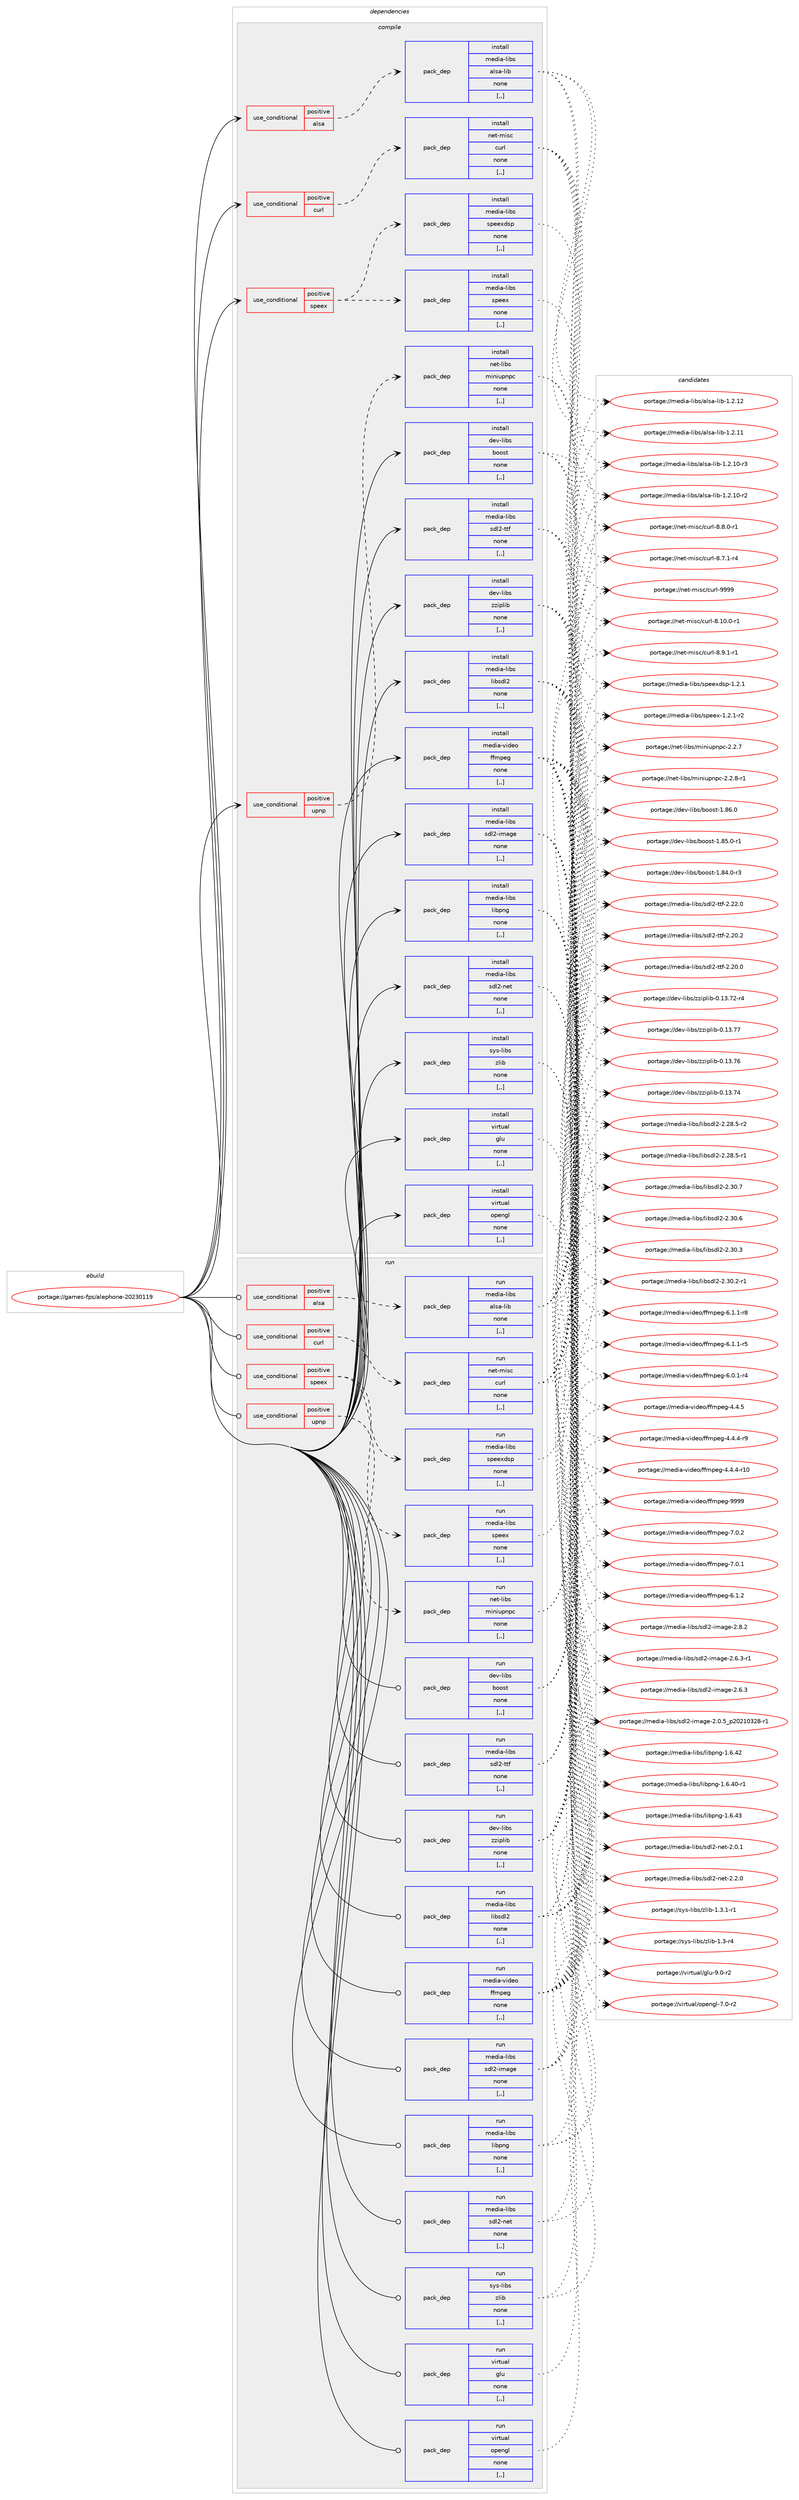 digraph prolog {

# *************
# Graph options
# *************

newrank=true;
concentrate=true;
compound=true;
graph [rankdir=LR,fontname=Helvetica,fontsize=10,ranksep=1.5];#, ranksep=2.5, nodesep=0.2];
edge  [arrowhead=vee];
node  [fontname=Helvetica,fontsize=10];

# **********
# The ebuild
# **********

subgraph cluster_leftcol {
color=gray;
label=<<i>ebuild</i>>;
id [label="portage://games-fps/alephone-20230119", color=red, width=4, href="../games-fps/alephone-20230119.svg"];
}

# ****************
# The dependencies
# ****************

subgraph cluster_midcol {
color=gray;
label=<<i>dependencies</i>>;
subgraph cluster_compile {
fillcolor="#eeeeee";
style=filled;
label=<<i>compile</i>>;
subgraph cond195340 {
dependency726621 [label=<<TABLE BORDER="0" CELLBORDER="1" CELLSPACING="0" CELLPADDING="4"><TR><TD ROWSPAN="3" CELLPADDING="10">use_conditional</TD></TR><TR><TD>positive</TD></TR><TR><TD>alsa</TD></TR></TABLE>>, shape=none, color=red];
subgraph pack526189 {
dependency726622 [label=<<TABLE BORDER="0" CELLBORDER="1" CELLSPACING="0" CELLPADDING="4" WIDTH="220"><TR><TD ROWSPAN="6" CELLPADDING="30">pack_dep</TD></TR><TR><TD WIDTH="110">install</TD></TR><TR><TD>media-libs</TD></TR><TR><TD>alsa-lib</TD></TR><TR><TD>none</TD></TR><TR><TD>[,,]</TD></TR></TABLE>>, shape=none, color=blue];
}
dependency726621:e -> dependency726622:w [weight=20,style="dashed",arrowhead="vee"];
}
id:e -> dependency726621:w [weight=20,style="solid",arrowhead="vee"];
subgraph cond195341 {
dependency726623 [label=<<TABLE BORDER="0" CELLBORDER="1" CELLSPACING="0" CELLPADDING="4"><TR><TD ROWSPAN="3" CELLPADDING="10">use_conditional</TD></TR><TR><TD>positive</TD></TR><TR><TD>curl</TD></TR></TABLE>>, shape=none, color=red];
subgraph pack526190 {
dependency726624 [label=<<TABLE BORDER="0" CELLBORDER="1" CELLSPACING="0" CELLPADDING="4" WIDTH="220"><TR><TD ROWSPAN="6" CELLPADDING="30">pack_dep</TD></TR><TR><TD WIDTH="110">install</TD></TR><TR><TD>net-misc</TD></TR><TR><TD>curl</TD></TR><TR><TD>none</TD></TR><TR><TD>[,,]</TD></TR></TABLE>>, shape=none, color=blue];
}
dependency726623:e -> dependency726624:w [weight=20,style="dashed",arrowhead="vee"];
}
id:e -> dependency726623:w [weight=20,style="solid",arrowhead="vee"];
subgraph cond195342 {
dependency726625 [label=<<TABLE BORDER="0" CELLBORDER="1" CELLSPACING="0" CELLPADDING="4"><TR><TD ROWSPAN="3" CELLPADDING="10">use_conditional</TD></TR><TR><TD>positive</TD></TR><TR><TD>speex</TD></TR></TABLE>>, shape=none, color=red];
subgraph pack526191 {
dependency726626 [label=<<TABLE BORDER="0" CELLBORDER="1" CELLSPACING="0" CELLPADDING="4" WIDTH="220"><TR><TD ROWSPAN="6" CELLPADDING="30">pack_dep</TD></TR><TR><TD WIDTH="110">install</TD></TR><TR><TD>media-libs</TD></TR><TR><TD>speex</TD></TR><TR><TD>none</TD></TR><TR><TD>[,,]</TD></TR></TABLE>>, shape=none, color=blue];
}
dependency726625:e -> dependency726626:w [weight=20,style="dashed",arrowhead="vee"];
subgraph pack526192 {
dependency726627 [label=<<TABLE BORDER="0" CELLBORDER="1" CELLSPACING="0" CELLPADDING="4" WIDTH="220"><TR><TD ROWSPAN="6" CELLPADDING="30">pack_dep</TD></TR><TR><TD WIDTH="110">install</TD></TR><TR><TD>media-libs</TD></TR><TR><TD>speexdsp</TD></TR><TR><TD>none</TD></TR><TR><TD>[,,]</TD></TR></TABLE>>, shape=none, color=blue];
}
dependency726625:e -> dependency726627:w [weight=20,style="dashed",arrowhead="vee"];
}
id:e -> dependency726625:w [weight=20,style="solid",arrowhead="vee"];
subgraph cond195343 {
dependency726628 [label=<<TABLE BORDER="0" CELLBORDER="1" CELLSPACING="0" CELLPADDING="4"><TR><TD ROWSPAN="3" CELLPADDING="10">use_conditional</TD></TR><TR><TD>positive</TD></TR><TR><TD>upnp</TD></TR></TABLE>>, shape=none, color=red];
subgraph pack526193 {
dependency726629 [label=<<TABLE BORDER="0" CELLBORDER="1" CELLSPACING="0" CELLPADDING="4" WIDTH="220"><TR><TD ROWSPAN="6" CELLPADDING="30">pack_dep</TD></TR><TR><TD WIDTH="110">install</TD></TR><TR><TD>net-libs</TD></TR><TR><TD>miniupnpc</TD></TR><TR><TD>none</TD></TR><TR><TD>[,,]</TD></TR></TABLE>>, shape=none, color=blue];
}
dependency726628:e -> dependency726629:w [weight=20,style="dashed",arrowhead="vee"];
}
id:e -> dependency726628:w [weight=20,style="solid",arrowhead="vee"];
subgraph pack526194 {
dependency726630 [label=<<TABLE BORDER="0" CELLBORDER="1" CELLSPACING="0" CELLPADDING="4" WIDTH="220"><TR><TD ROWSPAN="6" CELLPADDING="30">pack_dep</TD></TR><TR><TD WIDTH="110">install</TD></TR><TR><TD>dev-libs</TD></TR><TR><TD>boost</TD></TR><TR><TD>none</TD></TR><TR><TD>[,,]</TD></TR></TABLE>>, shape=none, color=blue];
}
id:e -> dependency726630:w [weight=20,style="solid",arrowhead="vee"];
subgraph pack526195 {
dependency726631 [label=<<TABLE BORDER="0" CELLBORDER="1" CELLSPACING="0" CELLPADDING="4" WIDTH="220"><TR><TD ROWSPAN="6" CELLPADDING="30">pack_dep</TD></TR><TR><TD WIDTH="110">install</TD></TR><TR><TD>dev-libs</TD></TR><TR><TD>zziplib</TD></TR><TR><TD>none</TD></TR><TR><TD>[,,]</TD></TR></TABLE>>, shape=none, color=blue];
}
id:e -> dependency726631:w [weight=20,style="solid",arrowhead="vee"];
subgraph pack526196 {
dependency726632 [label=<<TABLE BORDER="0" CELLBORDER="1" CELLSPACING="0" CELLPADDING="4" WIDTH="220"><TR><TD ROWSPAN="6" CELLPADDING="30">pack_dep</TD></TR><TR><TD WIDTH="110">install</TD></TR><TR><TD>media-libs</TD></TR><TR><TD>libpng</TD></TR><TR><TD>none</TD></TR><TR><TD>[,,]</TD></TR></TABLE>>, shape=none, color=blue];
}
id:e -> dependency726632:w [weight=20,style="solid",arrowhead="vee"];
subgraph pack526197 {
dependency726633 [label=<<TABLE BORDER="0" CELLBORDER="1" CELLSPACING="0" CELLPADDING="4" WIDTH="220"><TR><TD ROWSPAN="6" CELLPADDING="30">pack_dep</TD></TR><TR><TD WIDTH="110">install</TD></TR><TR><TD>media-libs</TD></TR><TR><TD>libsdl2</TD></TR><TR><TD>none</TD></TR><TR><TD>[,,]</TD></TR></TABLE>>, shape=none, color=blue];
}
id:e -> dependency726633:w [weight=20,style="solid",arrowhead="vee"];
subgraph pack526198 {
dependency726634 [label=<<TABLE BORDER="0" CELLBORDER="1" CELLSPACING="0" CELLPADDING="4" WIDTH="220"><TR><TD ROWSPAN="6" CELLPADDING="30">pack_dep</TD></TR><TR><TD WIDTH="110">install</TD></TR><TR><TD>media-libs</TD></TR><TR><TD>sdl2-image</TD></TR><TR><TD>none</TD></TR><TR><TD>[,,]</TD></TR></TABLE>>, shape=none, color=blue];
}
id:e -> dependency726634:w [weight=20,style="solid",arrowhead="vee"];
subgraph pack526199 {
dependency726635 [label=<<TABLE BORDER="0" CELLBORDER="1" CELLSPACING="0" CELLPADDING="4" WIDTH="220"><TR><TD ROWSPAN="6" CELLPADDING="30">pack_dep</TD></TR><TR><TD WIDTH="110">install</TD></TR><TR><TD>media-libs</TD></TR><TR><TD>sdl2-net</TD></TR><TR><TD>none</TD></TR><TR><TD>[,,]</TD></TR></TABLE>>, shape=none, color=blue];
}
id:e -> dependency726635:w [weight=20,style="solid",arrowhead="vee"];
subgraph pack526200 {
dependency726636 [label=<<TABLE BORDER="0" CELLBORDER="1" CELLSPACING="0" CELLPADDING="4" WIDTH="220"><TR><TD ROWSPAN="6" CELLPADDING="30">pack_dep</TD></TR><TR><TD WIDTH="110">install</TD></TR><TR><TD>media-libs</TD></TR><TR><TD>sdl2-ttf</TD></TR><TR><TD>none</TD></TR><TR><TD>[,,]</TD></TR></TABLE>>, shape=none, color=blue];
}
id:e -> dependency726636:w [weight=20,style="solid",arrowhead="vee"];
subgraph pack526201 {
dependency726637 [label=<<TABLE BORDER="0" CELLBORDER="1" CELLSPACING="0" CELLPADDING="4" WIDTH="220"><TR><TD ROWSPAN="6" CELLPADDING="30">pack_dep</TD></TR><TR><TD WIDTH="110">install</TD></TR><TR><TD>media-video</TD></TR><TR><TD>ffmpeg</TD></TR><TR><TD>none</TD></TR><TR><TD>[,,]</TD></TR></TABLE>>, shape=none, color=blue];
}
id:e -> dependency726637:w [weight=20,style="solid",arrowhead="vee"];
subgraph pack526202 {
dependency726638 [label=<<TABLE BORDER="0" CELLBORDER="1" CELLSPACING="0" CELLPADDING="4" WIDTH="220"><TR><TD ROWSPAN="6" CELLPADDING="30">pack_dep</TD></TR><TR><TD WIDTH="110">install</TD></TR><TR><TD>sys-libs</TD></TR><TR><TD>zlib</TD></TR><TR><TD>none</TD></TR><TR><TD>[,,]</TD></TR></TABLE>>, shape=none, color=blue];
}
id:e -> dependency726638:w [weight=20,style="solid",arrowhead="vee"];
subgraph pack526203 {
dependency726639 [label=<<TABLE BORDER="0" CELLBORDER="1" CELLSPACING="0" CELLPADDING="4" WIDTH="220"><TR><TD ROWSPAN="6" CELLPADDING="30">pack_dep</TD></TR><TR><TD WIDTH="110">install</TD></TR><TR><TD>virtual</TD></TR><TR><TD>glu</TD></TR><TR><TD>none</TD></TR><TR><TD>[,,]</TD></TR></TABLE>>, shape=none, color=blue];
}
id:e -> dependency726639:w [weight=20,style="solid",arrowhead="vee"];
subgraph pack526204 {
dependency726640 [label=<<TABLE BORDER="0" CELLBORDER="1" CELLSPACING="0" CELLPADDING="4" WIDTH="220"><TR><TD ROWSPAN="6" CELLPADDING="30">pack_dep</TD></TR><TR><TD WIDTH="110">install</TD></TR><TR><TD>virtual</TD></TR><TR><TD>opengl</TD></TR><TR><TD>none</TD></TR><TR><TD>[,,]</TD></TR></TABLE>>, shape=none, color=blue];
}
id:e -> dependency726640:w [weight=20,style="solid",arrowhead="vee"];
}
subgraph cluster_compileandrun {
fillcolor="#eeeeee";
style=filled;
label=<<i>compile and run</i>>;
}
subgraph cluster_run {
fillcolor="#eeeeee";
style=filled;
label=<<i>run</i>>;
subgraph cond195344 {
dependency726641 [label=<<TABLE BORDER="0" CELLBORDER="1" CELLSPACING="0" CELLPADDING="4"><TR><TD ROWSPAN="3" CELLPADDING="10">use_conditional</TD></TR><TR><TD>positive</TD></TR><TR><TD>alsa</TD></TR></TABLE>>, shape=none, color=red];
subgraph pack526205 {
dependency726642 [label=<<TABLE BORDER="0" CELLBORDER="1" CELLSPACING="0" CELLPADDING="4" WIDTH="220"><TR><TD ROWSPAN="6" CELLPADDING="30">pack_dep</TD></TR><TR><TD WIDTH="110">run</TD></TR><TR><TD>media-libs</TD></TR><TR><TD>alsa-lib</TD></TR><TR><TD>none</TD></TR><TR><TD>[,,]</TD></TR></TABLE>>, shape=none, color=blue];
}
dependency726641:e -> dependency726642:w [weight=20,style="dashed",arrowhead="vee"];
}
id:e -> dependency726641:w [weight=20,style="solid",arrowhead="odot"];
subgraph cond195345 {
dependency726643 [label=<<TABLE BORDER="0" CELLBORDER="1" CELLSPACING="0" CELLPADDING="4"><TR><TD ROWSPAN="3" CELLPADDING="10">use_conditional</TD></TR><TR><TD>positive</TD></TR><TR><TD>curl</TD></TR></TABLE>>, shape=none, color=red];
subgraph pack526206 {
dependency726644 [label=<<TABLE BORDER="0" CELLBORDER="1" CELLSPACING="0" CELLPADDING="4" WIDTH="220"><TR><TD ROWSPAN="6" CELLPADDING="30">pack_dep</TD></TR><TR><TD WIDTH="110">run</TD></TR><TR><TD>net-misc</TD></TR><TR><TD>curl</TD></TR><TR><TD>none</TD></TR><TR><TD>[,,]</TD></TR></TABLE>>, shape=none, color=blue];
}
dependency726643:e -> dependency726644:w [weight=20,style="dashed",arrowhead="vee"];
}
id:e -> dependency726643:w [weight=20,style="solid",arrowhead="odot"];
subgraph cond195346 {
dependency726645 [label=<<TABLE BORDER="0" CELLBORDER="1" CELLSPACING="0" CELLPADDING="4"><TR><TD ROWSPAN="3" CELLPADDING="10">use_conditional</TD></TR><TR><TD>positive</TD></TR><TR><TD>speex</TD></TR></TABLE>>, shape=none, color=red];
subgraph pack526207 {
dependency726646 [label=<<TABLE BORDER="0" CELLBORDER="1" CELLSPACING="0" CELLPADDING="4" WIDTH="220"><TR><TD ROWSPAN="6" CELLPADDING="30">pack_dep</TD></TR><TR><TD WIDTH="110">run</TD></TR><TR><TD>media-libs</TD></TR><TR><TD>speex</TD></TR><TR><TD>none</TD></TR><TR><TD>[,,]</TD></TR></TABLE>>, shape=none, color=blue];
}
dependency726645:e -> dependency726646:w [weight=20,style="dashed",arrowhead="vee"];
subgraph pack526208 {
dependency726647 [label=<<TABLE BORDER="0" CELLBORDER="1" CELLSPACING="0" CELLPADDING="4" WIDTH="220"><TR><TD ROWSPAN="6" CELLPADDING="30">pack_dep</TD></TR><TR><TD WIDTH="110">run</TD></TR><TR><TD>media-libs</TD></TR><TR><TD>speexdsp</TD></TR><TR><TD>none</TD></TR><TR><TD>[,,]</TD></TR></TABLE>>, shape=none, color=blue];
}
dependency726645:e -> dependency726647:w [weight=20,style="dashed",arrowhead="vee"];
}
id:e -> dependency726645:w [weight=20,style="solid",arrowhead="odot"];
subgraph cond195347 {
dependency726648 [label=<<TABLE BORDER="0" CELLBORDER="1" CELLSPACING="0" CELLPADDING="4"><TR><TD ROWSPAN="3" CELLPADDING="10">use_conditional</TD></TR><TR><TD>positive</TD></TR><TR><TD>upnp</TD></TR></TABLE>>, shape=none, color=red];
subgraph pack526209 {
dependency726649 [label=<<TABLE BORDER="0" CELLBORDER="1" CELLSPACING="0" CELLPADDING="4" WIDTH="220"><TR><TD ROWSPAN="6" CELLPADDING="30">pack_dep</TD></TR><TR><TD WIDTH="110">run</TD></TR><TR><TD>net-libs</TD></TR><TR><TD>miniupnpc</TD></TR><TR><TD>none</TD></TR><TR><TD>[,,]</TD></TR></TABLE>>, shape=none, color=blue];
}
dependency726648:e -> dependency726649:w [weight=20,style="dashed",arrowhead="vee"];
}
id:e -> dependency726648:w [weight=20,style="solid",arrowhead="odot"];
subgraph pack526210 {
dependency726650 [label=<<TABLE BORDER="0" CELLBORDER="1" CELLSPACING="0" CELLPADDING="4" WIDTH="220"><TR><TD ROWSPAN="6" CELLPADDING="30">pack_dep</TD></TR><TR><TD WIDTH="110">run</TD></TR><TR><TD>dev-libs</TD></TR><TR><TD>boost</TD></TR><TR><TD>none</TD></TR><TR><TD>[,,]</TD></TR></TABLE>>, shape=none, color=blue];
}
id:e -> dependency726650:w [weight=20,style="solid",arrowhead="odot"];
subgraph pack526211 {
dependency726651 [label=<<TABLE BORDER="0" CELLBORDER="1" CELLSPACING="0" CELLPADDING="4" WIDTH="220"><TR><TD ROWSPAN="6" CELLPADDING="30">pack_dep</TD></TR><TR><TD WIDTH="110">run</TD></TR><TR><TD>dev-libs</TD></TR><TR><TD>zziplib</TD></TR><TR><TD>none</TD></TR><TR><TD>[,,]</TD></TR></TABLE>>, shape=none, color=blue];
}
id:e -> dependency726651:w [weight=20,style="solid",arrowhead="odot"];
subgraph pack526212 {
dependency726652 [label=<<TABLE BORDER="0" CELLBORDER="1" CELLSPACING="0" CELLPADDING="4" WIDTH="220"><TR><TD ROWSPAN="6" CELLPADDING="30">pack_dep</TD></TR><TR><TD WIDTH="110">run</TD></TR><TR><TD>media-libs</TD></TR><TR><TD>libpng</TD></TR><TR><TD>none</TD></TR><TR><TD>[,,]</TD></TR></TABLE>>, shape=none, color=blue];
}
id:e -> dependency726652:w [weight=20,style="solid",arrowhead="odot"];
subgraph pack526213 {
dependency726653 [label=<<TABLE BORDER="0" CELLBORDER="1" CELLSPACING="0" CELLPADDING="4" WIDTH="220"><TR><TD ROWSPAN="6" CELLPADDING="30">pack_dep</TD></TR><TR><TD WIDTH="110">run</TD></TR><TR><TD>media-libs</TD></TR><TR><TD>libsdl2</TD></TR><TR><TD>none</TD></TR><TR><TD>[,,]</TD></TR></TABLE>>, shape=none, color=blue];
}
id:e -> dependency726653:w [weight=20,style="solid",arrowhead="odot"];
subgraph pack526214 {
dependency726654 [label=<<TABLE BORDER="0" CELLBORDER="1" CELLSPACING="0" CELLPADDING="4" WIDTH="220"><TR><TD ROWSPAN="6" CELLPADDING="30">pack_dep</TD></TR><TR><TD WIDTH="110">run</TD></TR><TR><TD>media-libs</TD></TR><TR><TD>sdl2-image</TD></TR><TR><TD>none</TD></TR><TR><TD>[,,]</TD></TR></TABLE>>, shape=none, color=blue];
}
id:e -> dependency726654:w [weight=20,style="solid",arrowhead="odot"];
subgraph pack526215 {
dependency726655 [label=<<TABLE BORDER="0" CELLBORDER="1" CELLSPACING="0" CELLPADDING="4" WIDTH="220"><TR><TD ROWSPAN="6" CELLPADDING="30">pack_dep</TD></TR><TR><TD WIDTH="110">run</TD></TR><TR><TD>media-libs</TD></TR><TR><TD>sdl2-net</TD></TR><TR><TD>none</TD></TR><TR><TD>[,,]</TD></TR></TABLE>>, shape=none, color=blue];
}
id:e -> dependency726655:w [weight=20,style="solid",arrowhead="odot"];
subgraph pack526216 {
dependency726656 [label=<<TABLE BORDER="0" CELLBORDER="1" CELLSPACING="0" CELLPADDING="4" WIDTH="220"><TR><TD ROWSPAN="6" CELLPADDING="30">pack_dep</TD></TR><TR><TD WIDTH="110">run</TD></TR><TR><TD>media-libs</TD></TR><TR><TD>sdl2-ttf</TD></TR><TR><TD>none</TD></TR><TR><TD>[,,]</TD></TR></TABLE>>, shape=none, color=blue];
}
id:e -> dependency726656:w [weight=20,style="solid",arrowhead="odot"];
subgraph pack526217 {
dependency726657 [label=<<TABLE BORDER="0" CELLBORDER="1" CELLSPACING="0" CELLPADDING="4" WIDTH="220"><TR><TD ROWSPAN="6" CELLPADDING="30">pack_dep</TD></TR><TR><TD WIDTH="110">run</TD></TR><TR><TD>media-video</TD></TR><TR><TD>ffmpeg</TD></TR><TR><TD>none</TD></TR><TR><TD>[,,]</TD></TR></TABLE>>, shape=none, color=blue];
}
id:e -> dependency726657:w [weight=20,style="solid",arrowhead="odot"];
subgraph pack526218 {
dependency726658 [label=<<TABLE BORDER="0" CELLBORDER="1" CELLSPACING="0" CELLPADDING="4" WIDTH="220"><TR><TD ROWSPAN="6" CELLPADDING="30">pack_dep</TD></TR><TR><TD WIDTH="110">run</TD></TR><TR><TD>sys-libs</TD></TR><TR><TD>zlib</TD></TR><TR><TD>none</TD></TR><TR><TD>[,,]</TD></TR></TABLE>>, shape=none, color=blue];
}
id:e -> dependency726658:w [weight=20,style="solid",arrowhead="odot"];
subgraph pack526219 {
dependency726659 [label=<<TABLE BORDER="0" CELLBORDER="1" CELLSPACING="0" CELLPADDING="4" WIDTH="220"><TR><TD ROWSPAN="6" CELLPADDING="30">pack_dep</TD></TR><TR><TD WIDTH="110">run</TD></TR><TR><TD>virtual</TD></TR><TR><TD>glu</TD></TR><TR><TD>none</TD></TR><TR><TD>[,,]</TD></TR></TABLE>>, shape=none, color=blue];
}
id:e -> dependency726659:w [weight=20,style="solid",arrowhead="odot"];
subgraph pack526220 {
dependency726660 [label=<<TABLE BORDER="0" CELLBORDER="1" CELLSPACING="0" CELLPADDING="4" WIDTH="220"><TR><TD ROWSPAN="6" CELLPADDING="30">pack_dep</TD></TR><TR><TD WIDTH="110">run</TD></TR><TR><TD>virtual</TD></TR><TR><TD>opengl</TD></TR><TR><TD>none</TD></TR><TR><TD>[,,]</TD></TR></TABLE>>, shape=none, color=blue];
}
id:e -> dependency726660:w [weight=20,style="solid",arrowhead="odot"];
}
}

# **************
# The candidates
# **************

subgraph cluster_choices {
rank=same;
color=gray;
label=<<i>candidates</i>>;

subgraph choice526189 {
color=black;
nodesep=1;
choice109101100105974510810598115479710811597451081059845494650464950 [label="portage://media-libs/alsa-lib-1.2.12", color=red, width=4,href="../media-libs/alsa-lib-1.2.12.svg"];
choice109101100105974510810598115479710811597451081059845494650464949 [label="portage://media-libs/alsa-lib-1.2.11", color=red, width=4,href="../media-libs/alsa-lib-1.2.11.svg"];
choice1091011001059745108105981154797108115974510810598454946504649484511451 [label="portage://media-libs/alsa-lib-1.2.10-r3", color=red, width=4,href="../media-libs/alsa-lib-1.2.10-r3.svg"];
choice1091011001059745108105981154797108115974510810598454946504649484511450 [label="portage://media-libs/alsa-lib-1.2.10-r2", color=red, width=4,href="../media-libs/alsa-lib-1.2.10-r2.svg"];
dependency726622:e -> choice109101100105974510810598115479710811597451081059845494650464950:w [style=dotted,weight="100"];
dependency726622:e -> choice109101100105974510810598115479710811597451081059845494650464949:w [style=dotted,weight="100"];
dependency726622:e -> choice1091011001059745108105981154797108115974510810598454946504649484511451:w [style=dotted,weight="100"];
dependency726622:e -> choice1091011001059745108105981154797108115974510810598454946504649484511450:w [style=dotted,weight="100"];
}
subgraph choice526190 {
color=black;
nodesep=1;
choice110101116451091051159947991171141084557575757 [label="portage://net-misc/curl-9999", color=red, width=4,href="../net-misc/curl-9999.svg"];
choice11010111645109105115994799117114108455646494846484511449 [label="portage://net-misc/curl-8.10.0-r1", color=red, width=4,href="../net-misc/curl-8.10.0-r1.svg"];
choice110101116451091051159947991171141084556465746494511449 [label="portage://net-misc/curl-8.9.1-r1", color=red, width=4,href="../net-misc/curl-8.9.1-r1.svg"];
choice110101116451091051159947991171141084556465646484511449 [label="portage://net-misc/curl-8.8.0-r1", color=red, width=4,href="../net-misc/curl-8.8.0-r1.svg"];
choice110101116451091051159947991171141084556465546494511452 [label="portage://net-misc/curl-8.7.1-r4", color=red, width=4,href="../net-misc/curl-8.7.1-r4.svg"];
dependency726624:e -> choice110101116451091051159947991171141084557575757:w [style=dotted,weight="100"];
dependency726624:e -> choice11010111645109105115994799117114108455646494846484511449:w [style=dotted,weight="100"];
dependency726624:e -> choice110101116451091051159947991171141084556465746494511449:w [style=dotted,weight="100"];
dependency726624:e -> choice110101116451091051159947991171141084556465646484511449:w [style=dotted,weight="100"];
dependency726624:e -> choice110101116451091051159947991171141084556465546494511452:w [style=dotted,weight="100"];
}
subgraph choice526191 {
color=black;
nodesep=1;
choice109101100105974510810598115471151121011011204549465046494511450 [label="portage://media-libs/speex-1.2.1-r2", color=red, width=4,href="../media-libs/speex-1.2.1-r2.svg"];
dependency726626:e -> choice109101100105974510810598115471151121011011204549465046494511450:w [style=dotted,weight="100"];
}
subgraph choice526192 {
color=black;
nodesep=1;
choice10910110010597451081059811547115112101101120100115112454946504649 [label="portage://media-libs/speexdsp-1.2.1", color=red, width=4,href="../media-libs/speexdsp-1.2.1.svg"];
dependency726627:e -> choice10910110010597451081059811547115112101101120100115112454946504649:w [style=dotted,weight="100"];
}
subgraph choice526193 {
color=black;
nodesep=1;
choice110101116451081059811547109105110105117112110112994550465046564511449 [label="portage://net-libs/miniupnpc-2.2.8-r1", color=red, width=4,href="../net-libs/miniupnpc-2.2.8-r1.svg"];
choice11010111645108105981154710910511010511711211011299455046504655 [label="portage://net-libs/miniupnpc-2.2.7", color=red, width=4,href="../net-libs/miniupnpc-2.2.7.svg"];
dependency726629:e -> choice110101116451081059811547109105110105117112110112994550465046564511449:w [style=dotted,weight="100"];
dependency726629:e -> choice11010111645108105981154710910511010511711211011299455046504655:w [style=dotted,weight="100"];
}
subgraph choice526194 {
color=black;
nodesep=1;
choice1001011184510810598115479811111111511645494656544648 [label="portage://dev-libs/boost-1.86.0", color=red, width=4,href="../dev-libs/boost-1.86.0.svg"];
choice10010111845108105981154798111111115116454946565346484511449 [label="portage://dev-libs/boost-1.85.0-r1", color=red, width=4,href="../dev-libs/boost-1.85.0-r1.svg"];
choice10010111845108105981154798111111115116454946565246484511451 [label="portage://dev-libs/boost-1.84.0-r3", color=red, width=4,href="../dev-libs/boost-1.84.0-r3.svg"];
dependency726630:e -> choice1001011184510810598115479811111111511645494656544648:w [style=dotted,weight="100"];
dependency726630:e -> choice10010111845108105981154798111111115116454946565346484511449:w [style=dotted,weight="100"];
dependency726630:e -> choice10010111845108105981154798111111115116454946565246484511451:w [style=dotted,weight="100"];
}
subgraph choice526195 {
color=black;
nodesep=1;
choice100101118451081059811547122122105112108105984548464951465555 [label="portage://dev-libs/zziplib-0.13.77", color=red, width=4,href="../dev-libs/zziplib-0.13.77.svg"];
choice100101118451081059811547122122105112108105984548464951465554 [label="portage://dev-libs/zziplib-0.13.76", color=red, width=4,href="../dev-libs/zziplib-0.13.76.svg"];
choice100101118451081059811547122122105112108105984548464951465552 [label="portage://dev-libs/zziplib-0.13.74", color=red, width=4,href="../dev-libs/zziplib-0.13.74.svg"];
choice1001011184510810598115471221221051121081059845484649514655504511452 [label="portage://dev-libs/zziplib-0.13.72-r4", color=red, width=4,href="../dev-libs/zziplib-0.13.72-r4.svg"];
dependency726631:e -> choice100101118451081059811547122122105112108105984548464951465555:w [style=dotted,weight="100"];
dependency726631:e -> choice100101118451081059811547122122105112108105984548464951465554:w [style=dotted,weight="100"];
dependency726631:e -> choice100101118451081059811547122122105112108105984548464951465552:w [style=dotted,weight="100"];
dependency726631:e -> choice1001011184510810598115471221221051121081059845484649514655504511452:w [style=dotted,weight="100"];
}
subgraph choice526196 {
color=black;
nodesep=1;
choice109101100105974510810598115471081059811211010345494654465251 [label="portage://media-libs/libpng-1.6.43", color=red, width=4,href="../media-libs/libpng-1.6.43.svg"];
choice109101100105974510810598115471081059811211010345494654465250 [label="portage://media-libs/libpng-1.6.42", color=red, width=4,href="../media-libs/libpng-1.6.42.svg"];
choice1091011001059745108105981154710810598112110103454946544652484511449 [label="portage://media-libs/libpng-1.6.40-r1", color=red, width=4,href="../media-libs/libpng-1.6.40-r1.svg"];
dependency726632:e -> choice109101100105974510810598115471081059811211010345494654465251:w [style=dotted,weight="100"];
dependency726632:e -> choice109101100105974510810598115471081059811211010345494654465250:w [style=dotted,weight="100"];
dependency726632:e -> choice1091011001059745108105981154710810598112110103454946544652484511449:w [style=dotted,weight="100"];
}
subgraph choice526197 {
color=black;
nodesep=1;
choice10910110010597451081059811547108105981151001085045504651484655 [label="portage://media-libs/libsdl2-2.30.7", color=red, width=4,href="../media-libs/libsdl2-2.30.7.svg"];
choice10910110010597451081059811547108105981151001085045504651484654 [label="portage://media-libs/libsdl2-2.30.6", color=red, width=4,href="../media-libs/libsdl2-2.30.6.svg"];
choice10910110010597451081059811547108105981151001085045504651484651 [label="portage://media-libs/libsdl2-2.30.3", color=red, width=4,href="../media-libs/libsdl2-2.30.3.svg"];
choice109101100105974510810598115471081059811510010850455046514846504511449 [label="portage://media-libs/libsdl2-2.30.2-r1", color=red, width=4,href="../media-libs/libsdl2-2.30.2-r1.svg"];
choice109101100105974510810598115471081059811510010850455046505646534511450 [label="portage://media-libs/libsdl2-2.28.5-r2", color=red, width=4,href="../media-libs/libsdl2-2.28.5-r2.svg"];
choice109101100105974510810598115471081059811510010850455046505646534511449 [label="portage://media-libs/libsdl2-2.28.5-r1", color=red, width=4,href="../media-libs/libsdl2-2.28.5-r1.svg"];
dependency726633:e -> choice10910110010597451081059811547108105981151001085045504651484655:w [style=dotted,weight="100"];
dependency726633:e -> choice10910110010597451081059811547108105981151001085045504651484654:w [style=dotted,weight="100"];
dependency726633:e -> choice10910110010597451081059811547108105981151001085045504651484651:w [style=dotted,weight="100"];
dependency726633:e -> choice109101100105974510810598115471081059811510010850455046514846504511449:w [style=dotted,weight="100"];
dependency726633:e -> choice109101100105974510810598115471081059811510010850455046505646534511450:w [style=dotted,weight="100"];
dependency726633:e -> choice109101100105974510810598115471081059811510010850455046505646534511449:w [style=dotted,weight="100"];
}
subgraph choice526198 {
color=black;
nodesep=1;
choice10910110010597451081059811547115100108504510510997103101455046564650 [label="portage://media-libs/sdl2-image-2.8.2", color=red, width=4,href="../media-libs/sdl2-image-2.8.2.svg"];
choice109101100105974510810598115471151001085045105109971031014550465446514511449 [label="portage://media-libs/sdl2-image-2.6.3-r1", color=red, width=4,href="../media-libs/sdl2-image-2.6.3-r1.svg"];
choice10910110010597451081059811547115100108504510510997103101455046544651 [label="portage://media-libs/sdl2-image-2.6.3", color=red, width=4,href="../media-libs/sdl2-image-2.6.3.svg"];
choice109101100105974510810598115471151001085045105109971031014550464846539511250485049485150564511449 [label="portage://media-libs/sdl2-image-2.0.5_p20210328-r1", color=red, width=4,href="../media-libs/sdl2-image-2.0.5_p20210328-r1.svg"];
dependency726634:e -> choice10910110010597451081059811547115100108504510510997103101455046564650:w [style=dotted,weight="100"];
dependency726634:e -> choice109101100105974510810598115471151001085045105109971031014550465446514511449:w [style=dotted,weight="100"];
dependency726634:e -> choice10910110010597451081059811547115100108504510510997103101455046544651:w [style=dotted,weight="100"];
dependency726634:e -> choice109101100105974510810598115471151001085045105109971031014550464846539511250485049485150564511449:w [style=dotted,weight="100"];
}
subgraph choice526199 {
color=black;
nodesep=1;
choice109101100105974510810598115471151001085045110101116455046504648 [label="portage://media-libs/sdl2-net-2.2.0", color=red, width=4,href="../media-libs/sdl2-net-2.2.0.svg"];
choice109101100105974510810598115471151001085045110101116455046484649 [label="portage://media-libs/sdl2-net-2.0.1", color=red, width=4,href="../media-libs/sdl2-net-2.0.1.svg"];
dependency726635:e -> choice109101100105974510810598115471151001085045110101116455046504648:w [style=dotted,weight="100"];
dependency726635:e -> choice109101100105974510810598115471151001085045110101116455046484649:w [style=dotted,weight="100"];
}
subgraph choice526200 {
color=black;
nodesep=1;
choice10910110010597451081059811547115100108504511611610245504650504648 [label="portage://media-libs/sdl2-ttf-2.22.0", color=red, width=4,href="../media-libs/sdl2-ttf-2.22.0.svg"];
choice10910110010597451081059811547115100108504511611610245504650484650 [label="portage://media-libs/sdl2-ttf-2.20.2", color=red, width=4,href="../media-libs/sdl2-ttf-2.20.2.svg"];
choice10910110010597451081059811547115100108504511611610245504650484648 [label="portage://media-libs/sdl2-ttf-2.20.0", color=red, width=4,href="../media-libs/sdl2-ttf-2.20.0.svg"];
dependency726636:e -> choice10910110010597451081059811547115100108504511611610245504650504648:w [style=dotted,weight="100"];
dependency726636:e -> choice10910110010597451081059811547115100108504511611610245504650484650:w [style=dotted,weight="100"];
dependency726636:e -> choice10910110010597451081059811547115100108504511611610245504650484648:w [style=dotted,weight="100"];
}
subgraph choice526201 {
color=black;
nodesep=1;
choice1091011001059745118105100101111471021021091121011034557575757 [label="portage://media-video/ffmpeg-9999", color=red, width=4,href="../media-video/ffmpeg-9999.svg"];
choice109101100105974511810510010111147102102109112101103455546484650 [label="portage://media-video/ffmpeg-7.0.2", color=red, width=4,href="../media-video/ffmpeg-7.0.2.svg"];
choice109101100105974511810510010111147102102109112101103455546484649 [label="portage://media-video/ffmpeg-7.0.1", color=red, width=4,href="../media-video/ffmpeg-7.0.1.svg"];
choice109101100105974511810510010111147102102109112101103455446494650 [label="portage://media-video/ffmpeg-6.1.2", color=red, width=4,href="../media-video/ffmpeg-6.1.2.svg"];
choice1091011001059745118105100101111471021021091121011034554464946494511456 [label="portage://media-video/ffmpeg-6.1.1-r8", color=red, width=4,href="../media-video/ffmpeg-6.1.1-r8.svg"];
choice1091011001059745118105100101111471021021091121011034554464946494511453 [label="portage://media-video/ffmpeg-6.1.1-r5", color=red, width=4,href="../media-video/ffmpeg-6.1.1-r5.svg"];
choice1091011001059745118105100101111471021021091121011034554464846494511452 [label="portage://media-video/ffmpeg-6.0.1-r4", color=red, width=4,href="../media-video/ffmpeg-6.0.1-r4.svg"];
choice109101100105974511810510010111147102102109112101103455246524653 [label="portage://media-video/ffmpeg-4.4.5", color=red, width=4,href="../media-video/ffmpeg-4.4.5.svg"];
choice1091011001059745118105100101111471021021091121011034552465246524511457 [label="portage://media-video/ffmpeg-4.4.4-r9", color=red, width=4,href="../media-video/ffmpeg-4.4.4-r9.svg"];
choice109101100105974511810510010111147102102109112101103455246524652451144948 [label="portage://media-video/ffmpeg-4.4.4-r10", color=red, width=4,href="../media-video/ffmpeg-4.4.4-r10.svg"];
dependency726637:e -> choice1091011001059745118105100101111471021021091121011034557575757:w [style=dotted,weight="100"];
dependency726637:e -> choice109101100105974511810510010111147102102109112101103455546484650:w [style=dotted,weight="100"];
dependency726637:e -> choice109101100105974511810510010111147102102109112101103455546484649:w [style=dotted,weight="100"];
dependency726637:e -> choice109101100105974511810510010111147102102109112101103455446494650:w [style=dotted,weight="100"];
dependency726637:e -> choice1091011001059745118105100101111471021021091121011034554464946494511456:w [style=dotted,weight="100"];
dependency726637:e -> choice1091011001059745118105100101111471021021091121011034554464946494511453:w [style=dotted,weight="100"];
dependency726637:e -> choice1091011001059745118105100101111471021021091121011034554464846494511452:w [style=dotted,weight="100"];
dependency726637:e -> choice109101100105974511810510010111147102102109112101103455246524653:w [style=dotted,weight="100"];
dependency726637:e -> choice1091011001059745118105100101111471021021091121011034552465246524511457:w [style=dotted,weight="100"];
dependency726637:e -> choice109101100105974511810510010111147102102109112101103455246524652451144948:w [style=dotted,weight="100"];
}
subgraph choice526202 {
color=black;
nodesep=1;
choice115121115451081059811547122108105984549465146494511449 [label="portage://sys-libs/zlib-1.3.1-r1", color=red, width=4,href="../sys-libs/zlib-1.3.1-r1.svg"];
choice11512111545108105981154712210810598454946514511452 [label="portage://sys-libs/zlib-1.3-r4", color=red, width=4,href="../sys-libs/zlib-1.3-r4.svg"];
dependency726638:e -> choice115121115451081059811547122108105984549465146494511449:w [style=dotted,weight="100"];
dependency726638:e -> choice11512111545108105981154712210810598454946514511452:w [style=dotted,weight="100"];
}
subgraph choice526203 {
color=black;
nodesep=1;
choice1181051141161179710847103108117455746484511450 [label="portage://virtual/glu-9.0-r2", color=red, width=4,href="../virtual/glu-9.0-r2.svg"];
dependency726639:e -> choice1181051141161179710847103108117455746484511450:w [style=dotted,weight="100"];
}
subgraph choice526204 {
color=black;
nodesep=1;
choice1181051141161179710847111112101110103108455546484511450 [label="portage://virtual/opengl-7.0-r2", color=red, width=4,href="../virtual/opengl-7.0-r2.svg"];
dependency726640:e -> choice1181051141161179710847111112101110103108455546484511450:w [style=dotted,weight="100"];
}
subgraph choice526205 {
color=black;
nodesep=1;
choice109101100105974510810598115479710811597451081059845494650464950 [label="portage://media-libs/alsa-lib-1.2.12", color=red, width=4,href="../media-libs/alsa-lib-1.2.12.svg"];
choice109101100105974510810598115479710811597451081059845494650464949 [label="portage://media-libs/alsa-lib-1.2.11", color=red, width=4,href="../media-libs/alsa-lib-1.2.11.svg"];
choice1091011001059745108105981154797108115974510810598454946504649484511451 [label="portage://media-libs/alsa-lib-1.2.10-r3", color=red, width=4,href="../media-libs/alsa-lib-1.2.10-r3.svg"];
choice1091011001059745108105981154797108115974510810598454946504649484511450 [label="portage://media-libs/alsa-lib-1.2.10-r2", color=red, width=4,href="../media-libs/alsa-lib-1.2.10-r2.svg"];
dependency726642:e -> choice109101100105974510810598115479710811597451081059845494650464950:w [style=dotted,weight="100"];
dependency726642:e -> choice109101100105974510810598115479710811597451081059845494650464949:w [style=dotted,weight="100"];
dependency726642:e -> choice1091011001059745108105981154797108115974510810598454946504649484511451:w [style=dotted,weight="100"];
dependency726642:e -> choice1091011001059745108105981154797108115974510810598454946504649484511450:w [style=dotted,weight="100"];
}
subgraph choice526206 {
color=black;
nodesep=1;
choice110101116451091051159947991171141084557575757 [label="portage://net-misc/curl-9999", color=red, width=4,href="../net-misc/curl-9999.svg"];
choice11010111645109105115994799117114108455646494846484511449 [label="portage://net-misc/curl-8.10.0-r1", color=red, width=4,href="../net-misc/curl-8.10.0-r1.svg"];
choice110101116451091051159947991171141084556465746494511449 [label="portage://net-misc/curl-8.9.1-r1", color=red, width=4,href="../net-misc/curl-8.9.1-r1.svg"];
choice110101116451091051159947991171141084556465646484511449 [label="portage://net-misc/curl-8.8.0-r1", color=red, width=4,href="../net-misc/curl-8.8.0-r1.svg"];
choice110101116451091051159947991171141084556465546494511452 [label="portage://net-misc/curl-8.7.1-r4", color=red, width=4,href="../net-misc/curl-8.7.1-r4.svg"];
dependency726644:e -> choice110101116451091051159947991171141084557575757:w [style=dotted,weight="100"];
dependency726644:e -> choice11010111645109105115994799117114108455646494846484511449:w [style=dotted,weight="100"];
dependency726644:e -> choice110101116451091051159947991171141084556465746494511449:w [style=dotted,weight="100"];
dependency726644:e -> choice110101116451091051159947991171141084556465646484511449:w [style=dotted,weight="100"];
dependency726644:e -> choice110101116451091051159947991171141084556465546494511452:w [style=dotted,weight="100"];
}
subgraph choice526207 {
color=black;
nodesep=1;
choice109101100105974510810598115471151121011011204549465046494511450 [label="portage://media-libs/speex-1.2.1-r2", color=red, width=4,href="../media-libs/speex-1.2.1-r2.svg"];
dependency726646:e -> choice109101100105974510810598115471151121011011204549465046494511450:w [style=dotted,weight="100"];
}
subgraph choice526208 {
color=black;
nodesep=1;
choice10910110010597451081059811547115112101101120100115112454946504649 [label="portage://media-libs/speexdsp-1.2.1", color=red, width=4,href="../media-libs/speexdsp-1.2.1.svg"];
dependency726647:e -> choice10910110010597451081059811547115112101101120100115112454946504649:w [style=dotted,weight="100"];
}
subgraph choice526209 {
color=black;
nodesep=1;
choice110101116451081059811547109105110105117112110112994550465046564511449 [label="portage://net-libs/miniupnpc-2.2.8-r1", color=red, width=4,href="../net-libs/miniupnpc-2.2.8-r1.svg"];
choice11010111645108105981154710910511010511711211011299455046504655 [label="portage://net-libs/miniupnpc-2.2.7", color=red, width=4,href="../net-libs/miniupnpc-2.2.7.svg"];
dependency726649:e -> choice110101116451081059811547109105110105117112110112994550465046564511449:w [style=dotted,weight="100"];
dependency726649:e -> choice11010111645108105981154710910511010511711211011299455046504655:w [style=dotted,weight="100"];
}
subgraph choice526210 {
color=black;
nodesep=1;
choice1001011184510810598115479811111111511645494656544648 [label="portage://dev-libs/boost-1.86.0", color=red, width=4,href="../dev-libs/boost-1.86.0.svg"];
choice10010111845108105981154798111111115116454946565346484511449 [label="portage://dev-libs/boost-1.85.0-r1", color=red, width=4,href="../dev-libs/boost-1.85.0-r1.svg"];
choice10010111845108105981154798111111115116454946565246484511451 [label="portage://dev-libs/boost-1.84.0-r3", color=red, width=4,href="../dev-libs/boost-1.84.0-r3.svg"];
dependency726650:e -> choice1001011184510810598115479811111111511645494656544648:w [style=dotted,weight="100"];
dependency726650:e -> choice10010111845108105981154798111111115116454946565346484511449:w [style=dotted,weight="100"];
dependency726650:e -> choice10010111845108105981154798111111115116454946565246484511451:w [style=dotted,weight="100"];
}
subgraph choice526211 {
color=black;
nodesep=1;
choice100101118451081059811547122122105112108105984548464951465555 [label="portage://dev-libs/zziplib-0.13.77", color=red, width=4,href="../dev-libs/zziplib-0.13.77.svg"];
choice100101118451081059811547122122105112108105984548464951465554 [label="portage://dev-libs/zziplib-0.13.76", color=red, width=4,href="../dev-libs/zziplib-0.13.76.svg"];
choice100101118451081059811547122122105112108105984548464951465552 [label="portage://dev-libs/zziplib-0.13.74", color=red, width=4,href="../dev-libs/zziplib-0.13.74.svg"];
choice1001011184510810598115471221221051121081059845484649514655504511452 [label="portage://dev-libs/zziplib-0.13.72-r4", color=red, width=4,href="../dev-libs/zziplib-0.13.72-r4.svg"];
dependency726651:e -> choice100101118451081059811547122122105112108105984548464951465555:w [style=dotted,weight="100"];
dependency726651:e -> choice100101118451081059811547122122105112108105984548464951465554:w [style=dotted,weight="100"];
dependency726651:e -> choice100101118451081059811547122122105112108105984548464951465552:w [style=dotted,weight="100"];
dependency726651:e -> choice1001011184510810598115471221221051121081059845484649514655504511452:w [style=dotted,weight="100"];
}
subgraph choice526212 {
color=black;
nodesep=1;
choice109101100105974510810598115471081059811211010345494654465251 [label="portage://media-libs/libpng-1.6.43", color=red, width=4,href="../media-libs/libpng-1.6.43.svg"];
choice109101100105974510810598115471081059811211010345494654465250 [label="portage://media-libs/libpng-1.6.42", color=red, width=4,href="../media-libs/libpng-1.6.42.svg"];
choice1091011001059745108105981154710810598112110103454946544652484511449 [label="portage://media-libs/libpng-1.6.40-r1", color=red, width=4,href="../media-libs/libpng-1.6.40-r1.svg"];
dependency726652:e -> choice109101100105974510810598115471081059811211010345494654465251:w [style=dotted,weight="100"];
dependency726652:e -> choice109101100105974510810598115471081059811211010345494654465250:w [style=dotted,weight="100"];
dependency726652:e -> choice1091011001059745108105981154710810598112110103454946544652484511449:w [style=dotted,weight="100"];
}
subgraph choice526213 {
color=black;
nodesep=1;
choice10910110010597451081059811547108105981151001085045504651484655 [label="portage://media-libs/libsdl2-2.30.7", color=red, width=4,href="../media-libs/libsdl2-2.30.7.svg"];
choice10910110010597451081059811547108105981151001085045504651484654 [label="portage://media-libs/libsdl2-2.30.6", color=red, width=4,href="../media-libs/libsdl2-2.30.6.svg"];
choice10910110010597451081059811547108105981151001085045504651484651 [label="portage://media-libs/libsdl2-2.30.3", color=red, width=4,href="../media-libs/libsdl2-2.30.3.svg"];
choice109101100105974510810598115471081059811510010850455046514846504511449 [label="portage://media-libs/libsdl2-2.30.2-r1", color=red, width=4,href="../media-libs/libsdl2-2.30.2-r1.svg"];
choice109101100105974510810598115471081059811510010850455046505646534511450 [label="portage://media-libs/libsdl2-2.28.5-r2", color=red, width=4,href="../media-libs/libsdl2-2.28.5-r2.svg"];
choice109101100105974510810598115471081059811510010850455046505646534511449 [label="portage://media-libs/libsdl2-2.28.5-r1", color=red, width=4,href="../media-libs/libsdl2-2.28.5-r1.svg"];
dependency726653:e -> choice10910110010597451081059811547108105981151001085045504651484655:w [style=dotted,weight="100"];
dependency726653:e -> choice10910110010597451081059811547108105981151001085045504651484654:w [style=dotted,weight="100"];
dependency726653:e -> choice10910110010597451081059811547108105981151001085045504651484651:w [style=dotted,weight="100"];
dependency726653:e -> choice109101100105974510810598115471081059811510010850455046514846504511449:w [style=dotted,weight="100"];
dependency726653:e -> choice109101100105974510810598115471081059811510010850455046505646534511450:w [style=dotted,weight="100"];
dependency726653:e -> choice109101100105974510810598115471081059811510010850455046505646534511449:w [style=dotted,weight="100"];
}
subgraph choice526214 {
color=black;
nodesep=1;
choice10910110010597451081059811547115100108504510510997103101455046564650 [label="portage://media-libs/sdl2-image-2.8.2", color=red, width=4,href="../media-libs/sdl2-image-2.8.2.svg"];
choice109101100105974510810598115471151001085045105109971031014550465446514511449 [label="portage://media-libs/sdl2-image-2.6.3-r1", color=red, width=4,href="../media-libs/sdl2-image-2.6.3-r1.svg"];
choice10910110010597451081059811547115100108504510510997103101455046544651 [label="portage://media-libs/sdl2-image-2.6.3", color=red, width=4,href="../media-libs/sdl2-image-2.6.3.svg"];
choice109101100105974510810598115471151001085045105109971031014550464846539511250485049485150564511449 [label="portage://media-libs/sdl2-image-2.0.5_p20210328-r1", color=red, width=4,href="../media-libs/sdl2-image-2.0.5_p20210328-r1.svg"];
dependency726654:e -> choice10910110010597451081059811547115100108504510510997103101455046564650:w [style=dotted,weight="100"];
dependency726654:e -> choice109101100105974510810598115471151001085045105109971031014550465446514511449:w [style=dotted,weight="100"];
dependency726654:e -> choice10910110010597451081059811547115100108504510510997103101455046544651:w [style=dotted,weight="100"];
dependency726654:e -> choice109101100105974510810598115471151001085045105109971031014550464846539511250485049485150564511449:w [style=dotted,weight="100"];
}
subgraph choice526215 {
color=black;
nodesep=1;
choice109101100105974510810598115471151001085045110101116455046504648 [label="portage://media-libs/sdl2-net-2.2.0", color=red, width=4,href="../media-libs/sdl2-net-2.2.0.svg"];
choice109101100105974510810598115471151001085045110101116455046484649 [label="portage://media-libs/sdl2-net-2.0.1", color=red, width=4,href="../media-libs/sdl2-net-2.0.1.svg"];
dependency726655:e -> choice109101100105974510810598115471151001085045110101116455046504648:w [style=dotted,weight="100"];
dependency726655:e -> choice109101100105974510810598115471151001085045110101116455046484649:w [style=dotted,weight="100"];
}
subgraph choice526216 {
color=black;
nodesep=1;
choice10910110010597451081059811547115100108504511611610245504650504648 [label="portage://media-libs/sdl2-ttf-2.22.0", color=red, width=4,href="../media-libs/sdl2-ttf-2.22.0.svg"];
choice10910110010597451081059811547115100108504511611610245504650484650 [label="portage://media-libs/sdl2-ttf-2.20.2", color=red, width=4,href="../media-libs/sdl2-ttf-2.20.2.svg"];
choice10910110010597451081059811547115100108504511611610245504650484648 [label="portage://media-libs/sdl2-ttf-2.20.0", color=red, width=4,href="../media-libs/sdl2-ttf-2.20.0.svg"];
dependency726656:e -> choice10910110010597451081059811547115100108504511611610245504650504648:w [style=dotted,weight="100"];
dependency726656:e -> choice10910110010597451081059811547115100108504511611610245504650484650:w [style=dotted,weight="100"];
dependency726656:e -> choice10910110010597451081059811547115100108504511611610245504650484648:w [style=dotted,weight="100"];
}
subgraph choice526217 {
color=black;
nodesep=1;
choice1091011001059745118105100101111471021021091121011034557575757 [label="portage://media-video/ffmpeg-9999", color=red, width=4,href="../media-video/ffmpeg-9999.svg"];
choice109101100105974511810510010111147102102109112101103455546484650 [label="portage://media-video/ffmpeg-7.0.2", color=red, width=4,href="../media-video/ffmpeg-7.0.2.svg"];
choice109101100105974511810510010111147102102109112101103455546484649 [label="portage://media-video/ffmpeg-7.0.1", color=red, width=4,href="../media-video/ffmpeg-7.0.1.svg"];
choice109101100105974511810510010111147102102109112101103455446494650 [label="portage://media-video/ffmpeg-6.1.2", color=red, width=4,href="../media-video/ffmpeg-6.1.2.svg"];
choice1091011001059745118105100101111471021021091121011034554464946494511456 [label="portage://media-video/ffmpeg-6.1.1-r8", color=red, width=4,href="../media-video/ffmpeg-6.1.1-r8.svg"];
choice1091011001059745118105100101111471021021091121011034554464946494511453 [label="portage://media-video/ffmpeg-6.1.1-r5", color=red, width=4,href="../media-video/ffmpeg-6.1.1-r5.svg"];
choice1091011001059745118105100101111471021021091121011034554464846494511452 [label="portage://media-video/ffmpeg-6.0.1-r4", color=red, width=4,href="../media-video/ffmpeg-6.0.1-r4.svg"];
choice109101100105974511810510010111147102102109112101103455246524653 [label="portage://media-video/ffmpeg-4.4.5", color=red, width=4,href="../media-video/ffmpeg-4.4.5.svg"];
choice1091011001059745118105100101111471021021091121011034552465246524511457 [label="portage://media-video/ffmpeg-4.4.4-r9", color=red, width=4,href="../media-video/ffmpeg-4.4.4-r9.svg"];
choice109101100105974511810510010111147102102109112101103455246524652451144948 [label="portage://media-video/ffmpeg-4.4.4-r10", color=red, width=4,href="../media-video/ffmpeg-4.4.4-r10.svg"];
dependency726657:e -> choice1091011001059745118105100101111471021021091121011034557575757:w [style=dotted,weight="100"];
dependency726657:e -> choice109101100105974511810510010111147102102109112101103455546484650:w [style=dotted,weight="100"];
dependency726657:e -> choice109101100105974511810510010111147102102109112101103455546484649:w [style=dotted,weight="100"];
dependency726657:e -> choice109101100105974511810510010111147102102109112101103455446494650:w [style=dotted,weight="100"];
dependency726657:e -> choice1091011001059745118105100101111471021021091121011034554464946494511456:w [style=dotted,weight="100"];
dependency726657:e -> choice1091011001059745118105100101111471021021091121011034554464946494511453:w [style=dotted,weight="100"];
dependency726657:e -> choice1091011001059745118105100101111471021021091121011034554464846494511452:w [style=dotted,weight="100"];
dependency726657:e -> choice109101100105974511810510010111147102102109112101103455246524653:w [style=dotted,weight="100"];
dependency726657:e -> choice1091011001059745118105100101111471021021091121011034552465246524511457:w [style=dotted,weight="100"];
dependency726657:e -> choice109101100105974511810510010111147102102109112101103455246524652451144948:w [style=dotted,weight="100"];
}
subgraph choice526218 {
color=black;
nodesep=1;
choice115121115451081059811547122108105984549465146494511449 [label="portage://sys-libs/zlib-1.3.1-r1", color=red, width=4,href="../sys-libs/zlib-1.3.1-r1.svg"];
choice11512111545108105981154712210810598454946514511452 [label="portage://sys-libs/zlib-1.3-r4", color=red, width=4,href="../sys-libs/zlib-1.3-r4.svg"];
dependency726658:e -> choice115121115451081059811547122108105984549465146494511449:w [style=dotted,weight="100"];
dependency726658:e -> choice11512111545108105981154712210810598454946514511452:w [style=dotted,weight="100"];
}
subgraph choice526219 {
color=black;
nodesep=1;
choice1181051141161179710847103108117455746484511450 [label="portage://virtual/glu-9.0-r2", color=red, width=4,href="../virtual/glu-9.0-r2.svg"];
dependency726659:e -> choice1181051141161179710847103108117455746484511450:w [style=dotted,weight="100"];
}
subgraph choice526220 {
color=black;
nodesep=1;
choice1181051141161179710847111112101110103108455546484511450 [label="portage://virtual/opengl-7.0-r2", color=red, width=4,href="../virtual/opengl-7.0-r2.svg"];
dependency726660:e -> choice1181051141161179710847111112101110103108455546484511450:w [style=dotted,weight="100"];
}
}

}
